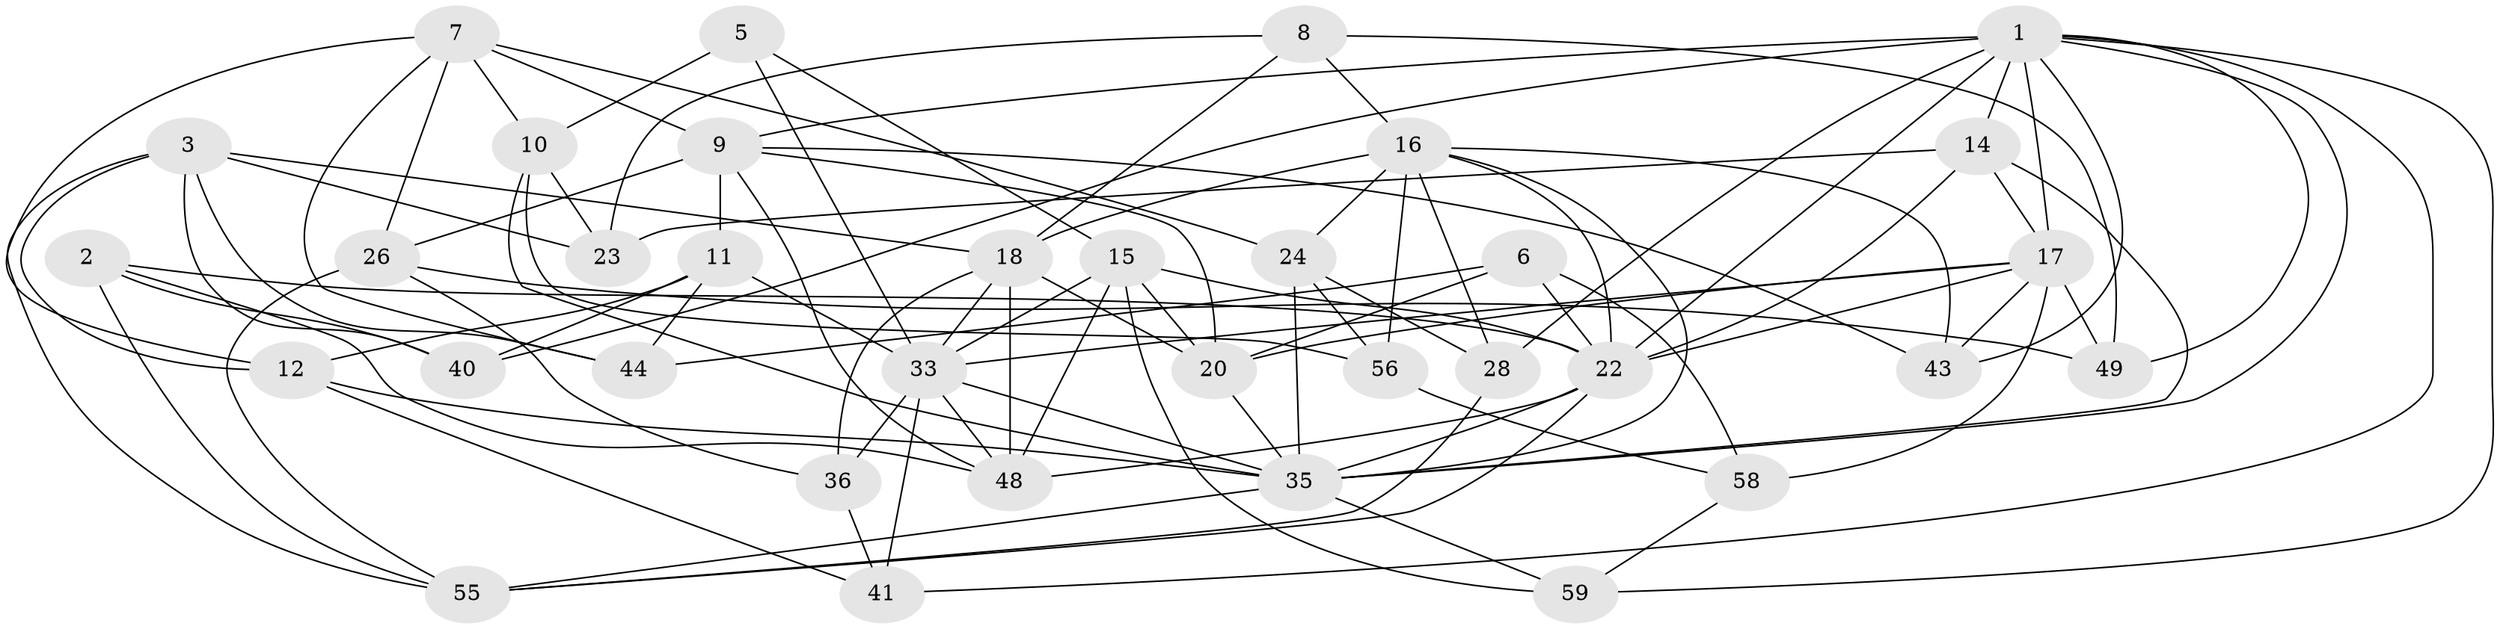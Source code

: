// original degree distribution, {4: 1.0}
// Generated by graph-tools (version 1.1) at 2025/16/03/09/25 04:16:30]
// undirected, 35 vertices, 98 edges
graph export_dot {
graph [start="1"]
  node [color=gray90,style=filled];
  1 [super="+4+19+31"];
  2;
  3 [super="+57"];
  5;
  6;
  7 [super="+37"];
  8;
  9 [super="+32"];
  10 [super="+52"];
  11 [super="+13"];
  12 [super="+21"];
  14 [super="+69"];
  15 [super="+25"];
  16 [super="+54+51"];
  17 [super="+34"];
  18 [super="+29"];
  20 [super="+38"];
  22 [super="+27+62+50"];
  23;
  24 [super="+45"];
  26 [super="+30"];
  28;
  33 [super="+47+67+53"];
  35 [super="+64+46+68"];
  36;
  40;
  41;
  43;
  44;
  48 [super="+66+63"];
  49;
  55 [super="+60"];
  56;
  58;
  59;
  1 -- 49;
  1 -- 59;
  1 -- 14 [weight=2];
  1 -- 22;
  1 -- 40;
  1 -- 41;
  1 -- 43;
  1 -- 28;
  1 -- 9;
  1 -- 35;
  1 -- 17;
  2 -- 40;
  2 -- 55;
  2 -- 48;
  2 -- 22;
  3 -- 44;
  3 -- 23;
  3 -- 12;
  3 -- 40;
  3 -- 18;
  3 -- 55;
  5 -- 10 [weight=2];
  5 -- 33;
  5 -- 15;
  6 -- 44;
  6 -- 58;
  6 -- 22;
  6 -- 20;
  7 -- 10;
  7 -- 24;
  7 -- 12;
  7 -- 44;
  7 -- 9;
  7 -- 26;
  8 -- 23;
  8 -- 18;
  8 -- 49;
  8 -- 16;
  9 -- 11;
  9 -- 43;
  9 -- 20;
  9 -- 26 [weight=2];
  9 -- 48;
  10 -- 56;
  10 -- 23;
  10 -- 35;
  11 -- 12 [weight=2];
  11 -- 44;
  11 -- 40;
  11 -- 33;
  12 -- 35;
  12 -- 41;
  14 -- 35;
  14 -- 17;
  14 -- 22;
  14 -- 23;
  15 -- 20;
  15 -- 59;
  15 -- 48;
  15 -- 22;
  15 -- 33;
  16 -- 22;
  16 -- 24;
  16 -- 35;
  16 -- 43;
  16 -- 28;
  16 -- 18;
  16 -- 56;
  17 -- 20;
  17 -- 58;
  17 -- 33;
  17 -- 49;
  17 -- 22;
  17 -- 43;
  18 -- 48 [weight=2];
  18 -- 20;
  18 -- 36;
  18 -- 33;
  20 -- 35;
  22 -- 35;
  22 -- 55;
  22 -- 48;
  24 -- 56;
  24 -- 35 [weight=2];
  24 -- 28;
  26 -- 49;
  26 -- 36;
  26 -- 55;
  28 -- 55;
  33 -- 41;
  33 -- 48 [weight=2];
  33 -- 35;
  33 -- 36;
  35 -- 55;
  35 -- 59;
  36 -- 41;
  56 -- 58;
  58 -- 59;
}
